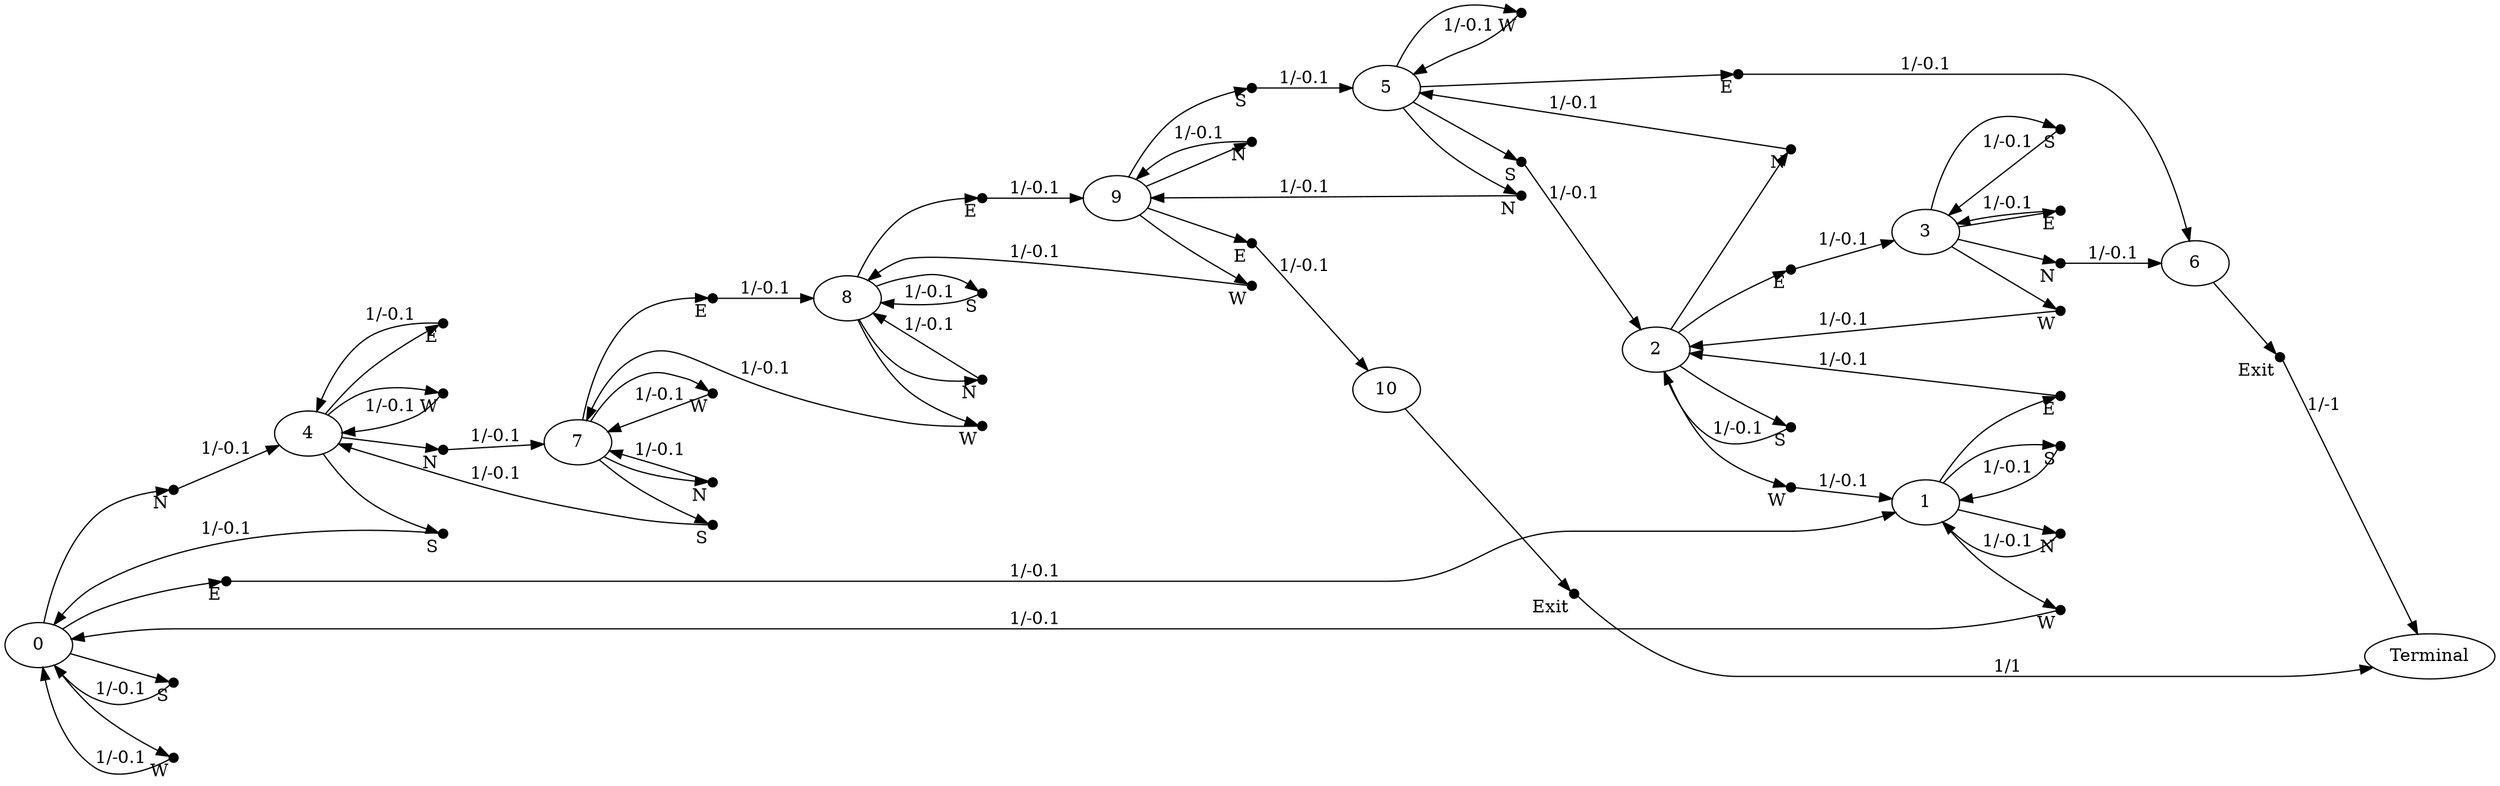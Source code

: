 digraph G {
	rankdir=LR;
	node [shape = ellipse]; 
    0;
    1;
    2;
    3;
    4;
    5;
    6;
    7;
    8;
    9;
    10;
    Terminal;
    node [shape = point, style = filled, color = black, label = "", height = 0.1 ];
    p0N[ xlabel = "N" ];
    p0E[ xlabel = "E" ];
    p0S[ xlabel = "S" ];
    p0W[ xlabel = "W" ];
    p1N[ xlabel = "N" ];
    p1E[ xlabel = "E" ];
    p1S[ xlabel = "S" ];
    p1W[ xlabel = "W" ];
    p2N[ xlabel = "N" ];
    p2E[ xlabel = "E" ];
    p2S[ xlabel = "S" ];
    p2W[ xlabel = "W" ];
    p3N[ xlabel = "N" ];
    p3E[ xlabel = "E" ];
    p3S[ xlabel = "S" ];
    p3W[ xlabel = "W" ];
    p4N[ xlabel = "N" ];
    p4E[ xlabel = "E" ];
    p4S[ xlabel = "S" ];
    p4W[ xlabel = "W" ];
    p5N[ xlabel = "N" ];
    p5E[ xlabel = "E" ];
    p5S[ xlabel = "S" ];
    p5W[ xlabel = "W" ];
    p7N[ xlabel = "N" ];
    p7E[ xlabel = "E" ];
    p7S[ xlabel = "S" ];
    p7W[ xlabel = "W" ];
    p8N[ xlabel = "N" ];
    p8E[ xlabel = "E" ];
    p8S[ xlabel = "S" ];
    p8W[ xlabel = "W" ];
    p9N[ xlabel = "N" ];
    p9E[ xlabel = "E" ];
    p9S[ xlabel = "S" ];
    p9W[ xlabel = "W" ];
    p6E[ xlabel = "Exit" ];
    p10E[ xlabel = "Exit" ];

    0 -> p0N;
    p0N -> 4 [label="1/-0.1"]
    0 -> p0E;
    p0E -> 1 [label="1/-0.1"]
    0 -> p0S;
    p0S -> 0 [label="1/-0.1"]
    0 -> p0W;
    p0W -> 0 [label="1/-0.1"]

    1 -> p1N;
    p1N -> 1 [label="1/-0.1"]
    1 -> p1E;
    p1E -> 2 [label="1/-0.1"]
    1 -> p1S;
    p1S -> 1 [label="1/-0.1"]
    1 -> p1W;
    p1W -> 0 [label="1/-0.1"]

    2 -> p2N;
    p2N -> 5 [label="1/-0.1"]
    2 -> p2E;
    p2E -> 3 [label="1/-0.1"]
    2 -> p2S;
    p2S -> 2 [label="1/-0.1"]
    2 -> p2W;
    p2W -> 1 [label="1/-0.1"]

    3 -> p3N;
    p3N -> 6 [label="1/-0.1"]
    3 -> p3E;
    p3E -> 3 [label="1/-0.1"]
    3 -> p3S;
    p3S -> 3 [label="1/-0.1"]
    3 -> p3W;
    p3W -> 2 [label="1/-0.1"]

    4 -> p4N;
    p4N -> 7 [label="1/-0.1"]
    4 -> p4E;
    p4E -> 4 [label="1/-0.1"]
    4 -> p4S;
    p4S -> 0 [label="1/-0.1"]
    4 -> p4W;
    p4W -> 4 [label="1/-0.1"]

    5 -> p5N;
    p5N -> 9 [label="1/-0.1"]
    5 -> p5E;
    p5E -> 6 [label="1/-0.1"]
    5 -> p5S;
    p5S -> 2 [label="1/-0.1"]
    5 -> p5W;
    p5W -> 5 [label="1/-0.1"]

    6 -> p6E;
    p6E -> Terminal [label="1/-1"]

    7 -> p7N;
    p7N -> 7 [label="1/-0.1"]
    7 -> p7E;
    p7E -> 8 [label="1/-0.1"]
    7 -> p7S;
    p7S -> 4 [label="1/-0.1"]
    7 -> p7W;
    p7W -> 7 [label="1/-0.1"]

    8 -> p8N;
    p8N -> 8 [label="1/-0.1"]
    8 -> p8E;
    p8E -> 9 [label="1/-0.1"]
    8 -> p8S;
    p8S -> 8 [label="1/-0.1"]
    8 -> p8W;
    p8W -> 7 [label="1/-0.1"]

    9 -> p9N;
    p9N -> 9 [label="1/-0.1"]
    9 -> p9E;
    p9E -> 10 [label="1/-0.1"]
    9 -> p9S;
    p9S -> 5 [label="1/-0.1"]
    9 -> p9W;
    p9W -> 8 [label="1/-0.1"]

    10 -> p10E;
    p10E -> Terminal [label="1/1"]

}